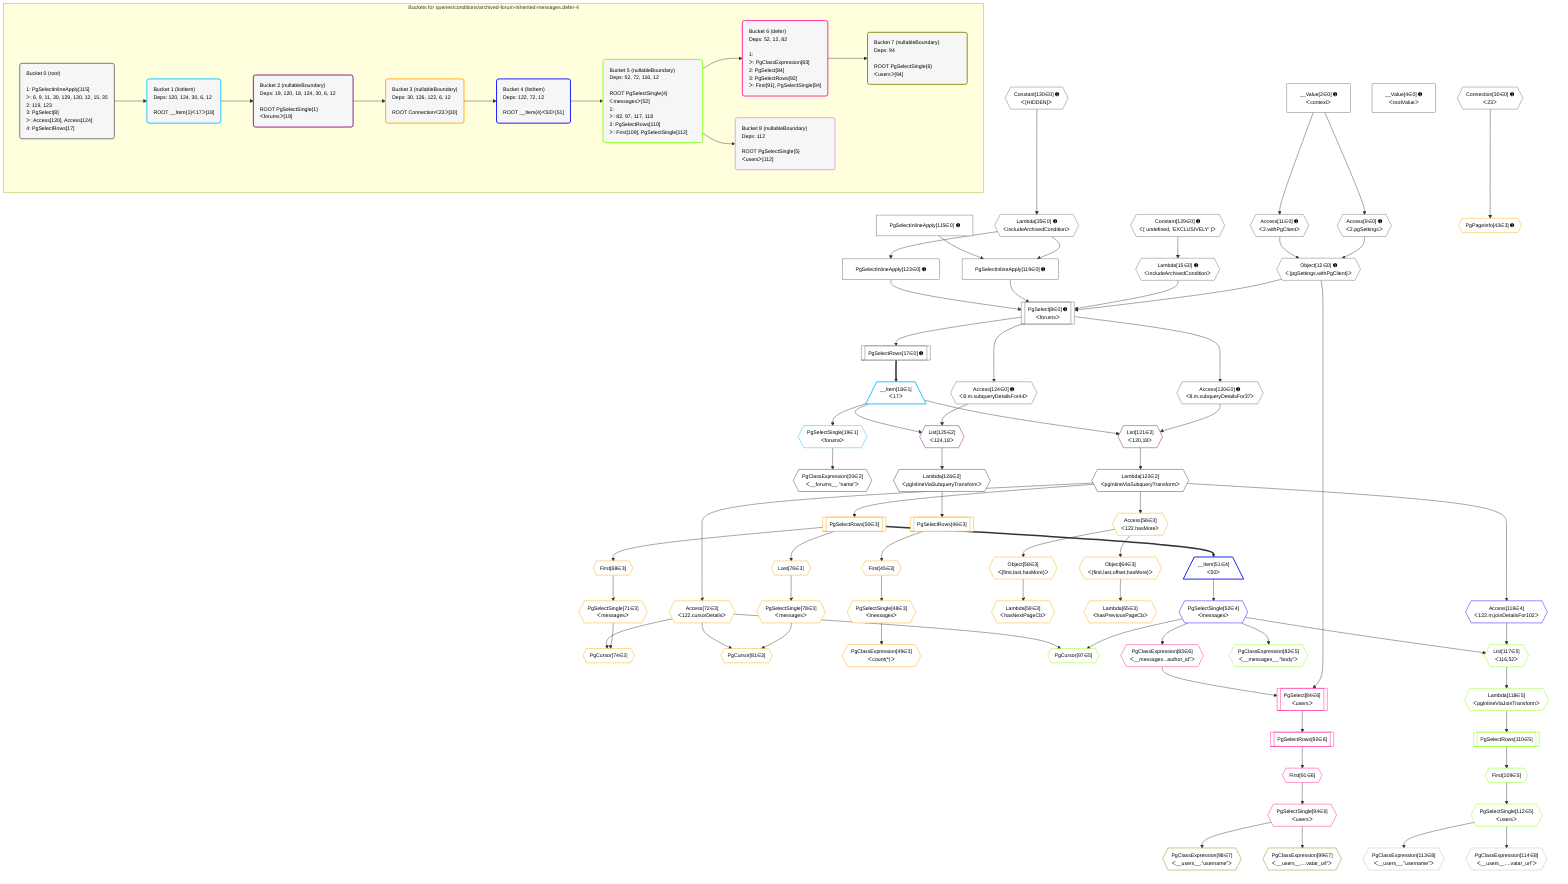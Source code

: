 %%{init: {'themeVariables': { 'fontSize': '12px'}}}%%
graph TD
    classDef path fill:#eee,stroke:#000,color:#000
    classDef plan fill:#fff,stroke-width:1px,color:#000
    classDef itemplan fill:#fff,stroke-width:2px,color:#000
    classDef unbatchedplan fill:#dff,stroke-width:1px,color:#000
    classDef sideeffectplan fill:#fcc,stroke-width:2px,color:#000
    classDef bucket fill:#f6f6f6,color:#000,stroke-width:2px,text-align:left

    subgraph "Buckets for queries/conditions/archived-forum-inherited-messages.defer-4"
    Bucket0("Bucket 0 (root)<br /><br />1: PgSelectInlineApply[115]<br />ᐳ: 6, 9, 11, 30, 129, 130, 12, 15, 35<br />2: 119, 123<br />3: PgSelect[8]<br />ᐳ: Access[120], Access[124]<br />4: PgSelectRows[17]"):::bucket
    Bucket1("Bucket 1 (listItem)<br />Deps: 120, 124, 30, 6, 12<br /><br />ROOT __Item{1}ᐸ17ᐳ[18]"):::bucket
    Bucket2("Bucket 2 (nullableBoundary)<br />Deps: 19, 120, 18, 124, 30, 6, 12<br /><br />ROOT PgSelectSingle{1}ᐸforumsᐳ[19]"):::bucket
    Bucket3("Bucket 3 (nullableBoundary)<br />Deps: 30, 126, 122, 6, 12<br /><br />ROOT Connectionᐸ23ᐳ[30]"):::bucket
    Bucket4("Bucket 4 (listItem)<br />Deps: 122, 72, 12<br /><br />ROOT __Item{4}ᐸ50ᐳ[51]"):::bucket
    Bucket5("Bucket 5 (nullableBoundary)<br />Deps: 52, 72, 116, 12<br /><br />ROOT PgSelectSingle{4}ᐸmessagesᐳ[52]<br />1: <br />ᐳ: 82, 97, 117, 118<br />2: PgSelectRows[110]<br />ᐳ: First[109], PgSelectSingle[112]"):::bucket
    Bucket6("Bucket 6 (defer)<br />Deps: 52, 12, 82<br /><br />1: <br />ᐳ: PgClassExpression[83]<br />2: PgSelect[84]<br />3: PgSelectRows[92]<br />ᐳ: First[91], PgSelectSingle[94]"):::bucket
    Bucket7("Bucket 7 (nullableBoundary)<br />Deps: 94<br /><br />ROOT PgSelectSingle{6}ᐸusersᐳ[94]"):::bucket
    Bucket8("Bucket 8 (nullableBoundary)<br />Deps: 112<br /><br />ROOT PgSelectSingle{5}ᐸusersᐳ[112]"):::bucket
    end
    Bucket0 --> Bucket1
    Bucket1 --> Bucket2
    Bucket2 --> Bucket3
    Bucket3 --> Bucket4
    Bucket4 --> Bucket5
    Bucket5 --> Bucket6 & Bucket8
    Bucket6 --> Bucket7

    %% plan dependencies
    PgSelect8[["PgSelect[8∈0] ➊<br />ᐸforumsᐳ"]]:::plan
    Object12{{"Object[12∈0] ➊<br />ᐸ{pgSettings,withPgClient}ᐳ"}}:::plan
    Lambda15{{"Lambda[15∈0] ➊<br />ᐸincludeArchivedConditionᐳ"}}:::plan
    PgSelectInlineApply119["PgSelectInlineApply[119∈0] ➊"]:::plan
    PgSelectInlineApply123["PgSelectInlineApply[123∈0] ➊"]:::plan
    Object12 & Lambda15 & PgSelectInlineApply119 & PgSelectInlineApply123 --> PgSelect8
    Access9{{"Access[9∈0] ➊<br />ᐸ2.pgSettingsᐳ"}}:::plan
    Access11{{"Access[11∈0] ➊<br />ᐸ2.withPgClientᐳ"}}:::plan
    Access9 & Access11 --> Object12
    Lambda35{{"Lambda[35∈0] ➊<br />ᐸincludeArchivedConditionᐳ"}}:::plan
    PgSelectInlineApply115["PgSelectInlineApply[115∈0] ➊"]:::plan
    Lambda35 & PgSelectInlineApply115 --> PgSelectInlineApply119
    __Value2["__Value[2∈0] ➊<br />ᐸcontextᐳ"]:::plan
    __Value2 --> Access9
    __Value2 --> Access11
    Constant129{{"Constant[129∈0] ➊<br />ᐸ[ undefined, 'EXCLUSIVELY' ]ᐳ"}}:::plan
    Constant129 --> Lambda15
    PgSelectRows17[["PgSelectRows[17∈0] ➊"]]:::plan
    PgSelect8 --> PgSelectRows17
    Constant130{{"Constant[130∈0] ➊<br />ᐸ[HIDDEN]ᐳ"}}:::plan
    Constant130 --> Lambda35
    Access120{{"Access[120∈0] ➊<br />ᐸ8.m.subqueryDetailsFor37ᐳ"}}:::plan
    PgSelect8 --> Access120
    Lambda35 --> PgSelectInlineApply123
    Access124{{"Access[124∈0] ➊<br />ᐸ8.m.subqueryDetailsFor44ᐳ"}}:::plan
    PgSelect8 --> Access124
    __Value4["__Value[4∈0] ➊<br />ᐸrootValueᐳ"]:::plan
    Connection30{{"Connection[30∈0] ➊<br />ᐸ23ᐳ"}}:::plan
    __Item18[/"__Item[18∈1]<br />ᐸ17ᐳ"\]:::itemplan
    PgSelectRows17 ==> __Item18
    PgSelectSingle19{{"PgSelectSingle[19∈1]<br />ᐸforumsᐳ"}}:::plan
    __Item18 --> PgSelectSingle19
    List121{{"List[121∈2]<br />ᐸ120,18ᐳ"}}:::plan
    Access120 & __Item18 --> List121
    List125{{"List[125∈2]<br />ᐸ124,18ᐳ"}}:::plan
    Access124 & __Item18 --> List125
    PgClassExpression20{{"PgClassExpression[20∈2]<br />ᐸ__forums__.”name”ᐳ"}}:::plan
    PgSelectSingle19 --> PgClassExpression20
    Lambda122{{"Lambda[122∈2]<br />ᐸpgInlineViaSubqueryTransformᐳ"}}:::plan
    List121 --> Lambda122
    Lambda126{{"Lambda[126∈2]<br />ᐸpgInlineViaSubqueryTransformᐳ"}}:::plan
    List125 --> Lambda126
    Object64{{"Object[64∈3]<br />ᐸ{first,last,offset,hasMore}ᐳ"}}:::plan
    Access56{{"Access[56∈3]<br />ᐸ122.hasMoreᐳ"}}:::plan
    Access56 --> Object64
    Object58{{"Object[58∈3]<br />ᐸ{first,last,hasMore}ᐳ"}}:::plan
    Access56 --> Object58
    PgCursor74{{"PgCursor[74∈3]"}}:::plan
    PgSelectSingle71{{"PgSelectSingle[71∈3]<br />ᐸmessagesᐳ"}}:::plan
    Access72{{"Access[72∈3]<br />ᐸ122.cursorDetailsᐳ"}}:::plan
    PgSelectSingle71 & Access72 --> PgCursor74
    PgCursor81{{"PgCursor[81∈3]"}}:::plan
    PgSelectSingle78{{"PgSelectSingle[78∈3]<br />ᐸmessagesᐳ"}}:::plan
    PgSelectSingle78 & Access72 --> PgCursor81
    PgPageInfo43{{"PgPageInfo[43∈3] ➊"}}:::plan
    Connection30 --> PgPageInfo43
    First45{{"First[45∈3]"}}:::plan
    PgSelectRows46[["PgSelectRows[46∈3]"]]:::plan
    PgSelectRows46 --> First45
    Lambda126 --> PgSelectRows46
    PgSelectSingle48{{"PgSelectSingle[48∈3]<br />ᐸmessagesᐳ"}}:::plan
    First45 --> PgSelectSingle48
    PgClassExpression49{{"PgClassExpression[49∈3]<br />ᐸcount(*)ᐳ"}}:::plan
    PgSelectSingle48 --> PgClassExpression49
    PgSelectRows50[["PgSelectRows[50∈3]"]]:::plan
    Lambda122 --> PgSelectRows50
    Lambda122 --> Access56
    Lambda59{{"Lambda[59∈3]<br />ᐸhasNextPageCbᐳ"}}:::plan
    Object58 --> Lambda59
    Lambda65{{"Lambda[65∈3]<br />ᐸhasPreviousPageCbᐳ"}}:::plan
    Object64 --> Lambda65
    First68{{"First[68∈3]"}}:::plan
    PgSelectRows50 --> First68
    First68 --> PgSelectSingle71
    Lambda122 --> Access72
    Last76{{"Last[76∈3]"}}:::plan
    PgSelectRows50 --> Last76
    Last76 --> PgSelectSingle78
    __Item51[/"__Item[51∈4]<br />ᐸ50ᐳ"\]:::itemplan
    PgSelectRows50 ==> __Item51
    PgSelectSingle52{{"PgSelectSingle[52∈4]<br />ᐸmessagesᐳ"}}:::plan
    __Item51 --> PgSelectSingle52
    Access116{{"Access[116∈4]<br />ᐸ122.m.joinDetailsFor102ᐳ"}}:::plan
    Lambda122 --> Access116
    PgCursor97{{"PgCursor[97∈5]"}}:::plan
    PgSelectSingle52 & Access72 --> PgCursor97
    List117{{"List[117∈5]<br />ᐸ116,52ᐳ"}}:::plan
    Access116 & PgSelectSingle52 --> List117
    PgClassExpression82{{"PgClassExpression[82∈5]<br />ᐸ__messages__.”body”ᐳ"}}:::plan
    PgSelectSingle52 --> PgClassExpression82
    First109{{"First[109∈5]"}}:::plan
    PgSelectRows110[["PgSelectRows[110∈5]"]]:::plan
    PgSelectRows110 --> First109
    Lambda118{{"Lambda[118∈5]<br />ᐸpgInlineViaJoinTransformᐳ"}}:::plan
    Lambda118 --> PgSelectRows110
    PgSelectSingle112{{"PgSelectSingle[112∈5]<br />ᐸusersᐳ"}}:::plan
    First109 --> PgSelectSingle112
    List117 --> Lambda118
    PgSelect84[["PgSelect[84∈6]<br />ᐸusersᐳ"]]:::plan
    PgClassExpression83{{"PgClassExpression[83∈6]<br />ᐸ__messages...author_id”ᐳ"}}:::plan
    Object12 & PgClassExpression83 --> PgSelect84
    PgSelectSingle52 --> PgClassExpression83
    First91{{"First[91∈6]"}}:::plan
    PgSelectRows92[["PgSelectRows[92∈6]"]]:::plan
    PgSelectRows92 --> First91
    PgSelect84 --> PgSelectRows92
    PgSelectSingle94{{"PgSelectSingle[94∈6]<br />ᐸusersᐳ"}}:::plan
    First91 --> PgSelectSingle94
    PgClassExpression98{{"PgClassExpression[98∈7]<br />ᐸ__users__.”username”ᐳ"}}:::plan
    PgSelectSingle94 --> PgClassExpression98
    PgClassExpression99{{"PgClassExpression[99∈7]<br />ᐸ__users__....vatar_url”ᐳ"}}:::plan
    PgSelectSingle94 --> PgClassExpression99
    PgClassExpression113{{"PgClassExpression[113∈8]<br />ᐸ__users__.”username”ᐳ"}}:::plan
    PgSelectSingle112 --> PgClassExpression113
    PgClassExpression114{{"PgClassExpression[114∈8]<br />ᐸ__users__....vatar_url”ᐳ"}}:::plan
    PgSelectSingle112 --> PgClassExpression114

    %% define steps
    classDef bucket0 stroke:#696969
    class Bucket0,__Value2,__Value4,PgSelect8,Access9,Access11,Object12,Lambda15,PgSelectRows17,Connection30,Lambda35,PgSelectInlineApply115,PgSelectInlineApply119,Access120,PgSelectInlineApply123,Access124,Constant129,Constant130 bucket0
    classDef bucket1 stroke:#00bfff
    class Bucket1,__Item18,PgSelectSingle19 bucket1
    classDef bucket2 stroke:#7f007f
    class Bucket2,PgClassExpression20,List121,Lambda122,List125,Lambda126 bucket2
    classDef bucket3 stroke:#ffa500
    class Bucket3,PgPageInfo43,First45,PgSelectRows46,PgSelectSingle48,PgClassExpression49,PgSelectRows50,Access56,Object58,Lambda59,Object64,Lambda65,First68,PgSelectSingle71,Access72,PgCursor74,Last76,PgSelectSingle78,PgCursor81 bucket3
    classDef bucket4 stroke:#0000ff
    class Bucket4,__Item51,PgSelectSingle52,Access116 bucket4
    classDef bucket5 stroke:#7fff00
    class Bucket5,PgClassExpression82,PgCursor97,First109,PgSelectRows110,PgSelectSingle112,List117,Lambda118 bucket5
    classDef bucket6 stroke:#ff1493
    class Bucket6,PgClassExpression83,PgSelect84,First91,PgSelectRows92,PgSelectSingle94 bucket6
    classDef bucket7 stroke:#808000
    class Bucket7,PgClassExpression98,PgClassExpression99 bucket7
    classDef bucket8 stroke:#dda0dd
    class Bucket8,PgClassExpression113,PgClassExpression114 bucket8